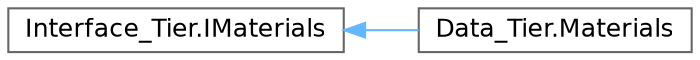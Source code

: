 digraph "Graphical Class Hierarchy"
{
 // LATEX_PDF_SIZE
  bgcolor="transparent";
  edge [fontname=Helvetica,fontsize=12,labelfontname=Helvetica,labelfontsize=10];
  node [fontname=Helvetica,fontsize=12,shape=box,height=0.2,width=0.4];
  rankdir="LR";
  Node0 [id="Node000000",label="Interface_Tier.IMaterials",height=0.2,width=0.4,color="grey40", fillcolor="white", style="filled",URL="$interface_interface___tier_1_1_i_materials.html",tooltip="Methods to implement in the materials class."];
  Node0 -> Node1 [id="edge12_Node000000_Node000001",dir="back",color="steelblue1",style="solid",tooltip=" "];
  Node1 [id="Node000001",label="Data_Tier.Materials",height=0.2,width=0.4,color="grey40", fillcolor="white", style="filled",URL="$class_data___tier_1_1_materials.html",tooltip="Singleton class that manages the materials in the system. Allows adding, checking,..."];
}
